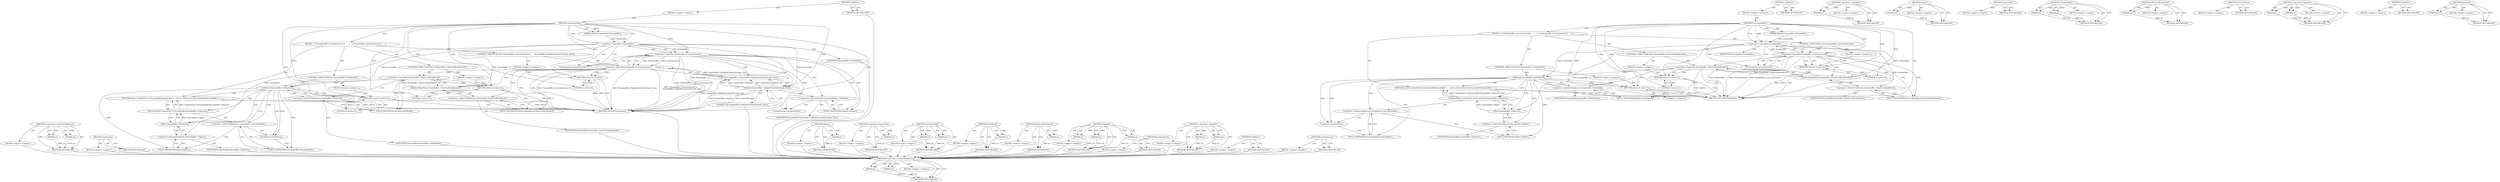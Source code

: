 digraph "ContextGroup" {
vulnerable_82 [label=<(METHOD,&lt;operator&gt;.indirectFieldAccess)>];
vulnerable_83 [label=<(PARAM,p1)>];
vulnerable_84 [label=<(PARAM,p2)>];
vulnerable_85 [label=<(BLOCK,&lt;empty&gt;,&lt;empty&gt;)>];
vulnerable_86 [label=<(METHOD_RETURN,ANY)>];
vulnerable_6 [label=<(METHOD,&lt;global&gt;)<SUB>1</SUB>>];
vulnerable_7 [label=<(BLOCK,&lt;empty&gt;,&lt;empty&gt;)<SUB>1</SUB>>];
vulnerable_8 [label=<(METHOD,isFramebuffer)<SUB>1</SUB>>];
vulnerable_9 [label=<(PARAM,WebGLFramebuffer* framebuffer)<SUB>2</SUB>>];
vulnerable_10 [label=<(BLOCK,{
  if (!framebuffer || isContextLost())
     r...,{
  if (!framebuffer || isContextLost())
     r...)<SUB>2</SUB>>];
vulnerable_11 [label=<(CONTROL_STRUCTURE,IF,if (!framebuffer || isContextLost()))<SUB>3</SUB>>];
vulnerable_12 [label=<(&lt;operator&gt;.logicalOr,!framebuffer || isContextLost())<SUB>3</SUB>>];
vulnerable_13 [label=<(&lt;operator&gt;.logicalNot,!framebuffer)<SUB>3</SUB>>];
vulnerable_14 [label=<(IDENTIFIER,framebuffer,!framebuffer)<SUB>3</SUB>>];
vulnerable_15 [label=<(isContextLost,isContextLost())<SUB>3</SUB>>];
vulnerable_16 [label=<(BLOCK,&lt;empty&gt;,&lt;empty&gt;)<SUB>4</SUB>>];
vulnerable_17 [label=<(RETURN,return 0;,return 0;)<SUB>4</SUB>>];
vulnerable_18 [label=<(LITERAL,0,return 0;)<SUB>4</SUB>>];
vulnerable_19 [label=<(CONTROL_STRUCTURE,IF,if (!framebuffer-&gt;HasEverBeenBound()))<SUB>6</SUB>>];
vulnerable_20 [label=<(&lt;operator&gt;.logicalNot,!framebuffer-&gt;HasEverBeenBound())<SUB>6</SUB>>];
vulnerable_21 [label=<(HasEverBeenBound,framebuffer-&gt;HasEverBeenBound())<SUB>6</SUB>>];
vulnerable_22 [label=<(&lt;operator&gt;.indirectFieldAccess,framebuffer-&gt;HasEverBeenBound)<SUB>6</SUB>>];
vulnerable_23 [label=<(IDENTIFIER,framebuffer,framebuffer-&gt;HasEverBeenBound())<SUB>6</SUB>>];
vulnerable_24 [label=<(FIELD_IDENTIFIER,HasEverBeenBound,HasEverBeenBound)<SUB>6</SUB>>];
vulnerable_25 [label=<(BLOCK,&lt;empty&gt;,&lt;empty&gt;)<SUB>7</SUB>>];
vulnerable_26 [label=<(RETURN,return 0;,return 0;)<SUB>7</SUB>>];
vulnerable_27 [label=<(LITERAL,0,return 0;)<SUB>7</SUB>>];
vulnerable_28 [label=<(CONTROL_STRUCTURE,IF,if (framebuffer-&gt;IsDeleted()))<SUB>8</SUB>>];
vulnerable_29 [label=<(IsDeleted,framebuffer-&gt;IsDeleted())<SUB>8</SUB>>];
vulnerable_30 [label=<(&lt;operator&gt;.indirectFieldAccess,framebuffer-&gt;IsDeleted)<SUB>8</SUB>>];
vulnerable_31 [label=<(IDENTIFIER,framebuffer,framebuffer-&gt;IsDeleted())<SUB>8</SUB>>];
vulnerable_32 [label=<(FIELD_IDENTIFIER,IsDeleted,IsDeleted)<SUB>8</SUB>>];
vulnerable_33 [label=<(BLOCK,&lt;empty&gt;,&lt;empty&gt;)<SUB>9</SUB>>];
vulnerable_34 [label=<(RETURN,return 0;,return 0;)<SUB>9</SUB>>];
vulnerable_35 [label=<(LITERAL,0,return 0;)<SUB>9</SUB>>];
vulnerable_36 [label=<(RETURN,return ContextGL()-&gt;IsFramebuffer(framebuffer-&gt;...,return ContextGL()-&gt;IsFramebuffer(framebuffer-&gt;...)<SUB>11</SUB>>];
vulnerable_37 [label=<(IsFramebuffer,ContextGL()-&gt;IsFramebuffer(framebuffer-&gt;Object()))<SUB>11</SUB>>];
vulnerable_38 [label=<(&lt;operator&gt;.indirectFieldAccess,ContextGL()-&gt;IsFramebuffer)<SUB>11</SUB>>];
vulnerable_39 [label=<(ContextGL,ContextGL())<SUB>11</SUB>>];
vulnerable_40 [label=<(FIELD_IDENTIFIER,IsFramebuffer,IsFramebuffer)<SUB>11</SUB>>];
vulnerable_41 [label=<(Object,framebuffer-&gt;Object())<SUB>11</SUB>>];
vulnerable_42 [label=<(&lt;operator&gt;.indirectFieldAccess,framebuffer-&gt;Object)<SUB>11</SUB>>];
vulnerable_43 [label=<(IDENTIFIER,framebuffer,framebuffer-&gt;Object())<SUB>11</SUB>>];
vulnerable_44 [label=<(FIELD_IDENTIFIER,Object,Object)<SUB>11</SUB>>];
vulnerable_45 [label=<(METHOD_RETURN,GLboolean)<SUB>1</SUB>>];
vulnerable_47 [label=<(METHOD_RETURN,ANY)<SUB>1</SUB>>];
vulnerable_71 [label=<(METHOD,&lt;operator&gt;.logicalNot)>];
vulnerable_72 [label=<(PARAM,p1)>];
vulnerable_73 [label=<(BLOCK,&lt;empty&gt;,&lt;empty&gt;)>];
vulnerable_74 [label=<(METHOD_RETURN,ANY)>];
vulnerable_99 [label=<(METHOD,Object)>];
vulnerable_100 [label=<(PARAM,p1)>];
vulnerable_101 [label=<(BLOCK,&lt;empty&gt;,&lt;empty&gt;)>];
vulnerable_102 [label=<(METHOD_RETURN,ANY)>];
vulnerable_96 [label=<(METHOD,ContextGL)>];
vulnerable_97 [label=<(BLOCK,&lt;empty&gt;,&lt;empty&gt;)>];
vulnerable_98 [label=<(METHOD_RETURN,ANY)>];
vulnerable_91 [label=<(METHOD,IsFramebuffer)>];
vulnerable_92 [label=<(PARAM,p1)>];
vulnerable_93 [label=<(PARAM,p2)>];
vulnerable_94 [label=<(BLOCK,&lt;empty&gt;,&lt;empty&gt;)>];
vulnerable_95 [label=<(METHOD_RETURN,ANY)>];
vulnerable_78 [label=<(METHOD,HasEverBeenBound)>];
vulnerable_79 [label=<(PARAM,p1)>];
vulnerable_80 [label=<(BLOCK,&lt;empty&gt;,&lt;empty&gt;)>];
vulnerable_81 [label=<(METHOD_RETURN,ANY)>];
vulnerable_75 [label=<(METHOD,isContextLost)>];
vulnerable_76 [label=<(BLOCK,&lt;empty&gt;,&lt;empty&gt;)>];
vulnerable_77 [label=<(METHOD_RETURN,ANY)>];
vulnerable_66 [label=<(METHOD,&lt;operator&gt;.logicalOr)>];
vulnerable_67 [label=<(PARAM,p1)>];
vulnerable_68 [label=<(PARAM,p2)>];
vulnerable_69 [label=<(BLOCK,&lt;empty&gt;,&lt;empty&gt;)>];
vulnerable_70 [label=<(METHOD_RETURN,ANY)>];
vulnerable_60 [label=<(METHOD,&lt;global&gt;)<SUB>1</SUB>>];
vulnerable_61 [label=<(BLOCK,&lt;empty&gt;,&lt;empty&gt;)>];
vulnerable_62 [label=<(METHOD_RETURN,ANY)>];
vulnerable_87 [label=<(METHOD,IsDeleted)>];
vulnerable_88 [label=<(PARAM,p1)>];
vulnerable_89 [label=<(BLOCK,&lt;empty&gt;,&lt;empty&gt;)>];
vulnerable_90 [label=<(METHOD_RETURN,ANY)>];
fixed_92 [label=<(METHOD,&lt;operator&gt;.indirectFieldAccess)>];
fixed_93 [label=<(PARAM,p1)>];
fixed_94 [label=<(PARAM,p2)>];
fixed_95 [label=<(BLOCK,&lt;empty&gt;,&lt;empty&gt;)>];
fixed_96 [label=<(METHOD_RETURN,ANY)>];
fixed_113 [label=<(METHOD,ContextGL)>];
fixed_114 [label=<(BLOCK,&lt;empty&gt;,&lt;empty&gt;)>];
fixed_115 [label=<(METHOD_RETURN,ANY)>];
fixed_6 [label=<(METHOD,&lt;global&gt;)<SUB>1</SUB>>];
fixed_7 [label=<(BLOCK,&lt;empty&gt;,&lt;empty&gt;)<SUB>1</SUB>>];
fixed_8 [label=<(METHOD,isFramebuffer)<SUB>1</SUB>>];
fixed_9 [label=<(PARAM,WebGLFramebuffer* framebuffer)<SUB>2</SUB>>];
fixed_10 [label=<(BLOCK,{
  if (!framebuffer || isContextLost() ||
    ...,{
  if (!framebuffer || isContextLost() ||
    ...)<SUB>2</SUB>>];
fixed_11 [label=<(CONTROL_STRUCTURE,IF,if (!framebuffer || isContextLost() ||
      !framebuffer-&gt;Validate(ContextGroup(), this)))<SUB>3</SUB>>];
fixed_12 [label=<(&lt;operator&gt;.logicalOr,!framebuffer || isContextLost() ||
      !frame...)<SUB>3</SUB>>];
fixed_13 [label=<(&lt;operator&gt;.logicalOr,!framebuffer || isContextLost())<SUB>3</SUB>>];
fixed_14 [label=<(&lt;operator&gt;.logicalNot,!framebuffer)<SUB>3</SUB>>];
fixed_15 [label=<(IDENTIFIER,framebuffer,!framebuffer)<SUB>3</SUB>>];
fixed_16 [label=<(isContextLost,isContextLost())<SUB>3</SUB>>];
fixed_17 [label=<(&lt;operator&gt;.logicalNot,!framebuffer-&gt;Validate(ContextGroup(), this))<SUB>4</SUB>>];
fixed_18 [label=<(Validate,framebuffer-&gt;Validate(ContextGroup(), this))<SUB>4</SUB>>];
fixed_19 [label=<(&lt;operator&gt;.indirectFieldAccess,framebuffer-&gt;Validate)<SUB>4</SUB>>];
fixed_20 [label=<(IDENTIFIER,framebuffer,framebuffer-&gt;Validate(ContextGroup(), this))<SUB>4</SUB>>];
fixed_21 [label=<(FIELD_IDENTIFIER,Validate,Validate)<SUB>4</SUB>>];
fixed_22 [label=<(ContextGroup,ContextGroup())<SUB>4</SUB>>];
fixed_23 [label=<(LITERAL,this,framebuffer-&gt;Validate(ContextGroup(), this))<SUB>4</SUB>>];
fixed_24 [label=<(BLOCK,&lt;empty&gt;,&lt;empty&gt;)<SUB>5</SUB>>];
fixed_25 [label=<(RETURN,return 0;,return 0;)<SUB>5</SUB>>];
fixed_26 [label=<(LITERAL,0,return 0;)<SUB>5</SUB>>];
fixed_27 [label=<(CONTROL_STRUCTURE,IF,if (!framebuffer-&gt;HasEverBeenBound()))<SUB>7</SUB>>];
fixed_28 [label=<(&lt;operator&gt;.logicalNot,!framebuffer-&gt;HasEverBeenBound())<SUB>7</SUB>>];
fixed_29 [label=<(HasEverBeenBound,framebuffer-&gt;HasEverBeenBound())<SUB>7</SUB>>];
fixed_30 [label=<(&lt;operator&gt;.indirectFieldAccess,framebuffer-&gt;HasEverBeenBound)<SUB>7</SUB>>];
fixed_31 [label=<(IDENTIFIER,framebuffer,framebuffer-&gt;HasEverBeenBound())<SUB>7</SUB>>];
fixed_32 [label=<(FIELD_IDENTIFIER,HasEverBeenBound,HasEverBeenBound)<SUB>7</SUB>>];
fixed_33 [label=<(BLOCK,&lt;empty&gt;,&lt;empty&gt;)<SUB>8</SUB>>];
fixed_34 [label=<(RETURN,return 0;,return 0;)<SUB>8</SUB>>];
fixed_35 [label=<(LITERAL,0,return 0;)<SUB>8</SUB>>];
fixed_36 [label=<(CONTROL_STRUCTURE,IF,if (framebuffer-&gt;IsDeleted()))<SUB>9</SUB>>];
fixed_37 [label=<(IsDeleted,framebuffer-&gt;IsDeleted())<SUB>9</SUB>>];
fixed_38 [label=<(&lt;operator&gt;.indirectFieldAccess,framebuffer-&gt;IsDeleted)<SUB>9</SUB>>];
fixed_39 [label=<(IDENTIFIER,framebuffer,framebuffer-&gt;IsDeleted())<SUB>9</SUB>>];
fixed_40 [label=<(FIELD_IDENTIFIER,IsDeleted,IsDeleted)<SUB>9</SUB>>];
fixed_41 [label=<(BLOCK,&lt;empty&gt;,&lt;empty&gt;)<SUB>10</SUB>>];
fixed_42 [label=<(RETURN,return 0;,return 0;)<SUB>10</SUB>>];
fixed_43 [label=<(LITERAL,0,return 0;)<SUB>10</SUB>>];
fixed_44 [label=<(RETURN,return ContextGL()-&gt;IsFramebuffer(framebuffer-&gt;...,return ContextGL()-&gt;IsFramebuffer(framebuffer-&gt;...)<SUB>12</SUB>>];
fixed_45 [label=<(IsFramebuffer,ContextGL()-&gt;IsFramebuffer(framebuffer-&gt;Object()))<SUB>12</SUB>>];
fixed_46 [label=<(&lt;operator&gt;.indirectFieldAccess,ContextGL()-&gt;IsFramebuffer)<SUB>12</SUB>>];
fixed_47 [label=<(ContextGL,ContextGL())<SUB>12</SUB>>];
fixed_48 [label=<(FIELD_IDENTIFIER,IsFramebuffer,IsFramebuffer)<SUB>12</SUB>>];
fixed_49 [label=<(Object,framebuffer-&gt;Object())<SUB>12</SUB>>];
fixed_50 [label=<(&lt;operator&gt;.indirectFieldAccess,framebuffer-&gt;Object)<SUB>12</SUB>>];
fixed_51 [label=<(IDENTIFIER,framebuffer,framebuffer-&gt;Object())<SUB>12</SUB>>];
fixed_52 [label=<(FIELD_IDENTIFIER,Object,Object)<SUB>12</SUB>>];
fixed_53 [label=<(METHOD_RETURN,GLboolean)<SUB>1</SUB>>];
fixed_55 [label=<(METHOD_RETURN,ANY)<SUB>1</SUB>>];
fixed_116 [label=<(METHOD,Object)>];
fixed_117 [label=<(PARAM,p1)>];
fixed_118 [label=<(BLOCK,&lt;empty&gt;,&lt;empty&gt;)>];
fixed_119 [label=<(METHOD_RETURN,ANY)>];
fixed_79 [label=<(METHOD,&lt;operator&gt;.logicalNot)>];
fixed_80 [label=<(PARAM,p1)>];
fixed_81 [label=<(BLOCK,&lt;empty&gt;,&lt;empty&gt;)>];
fixed_82 [label=<(METHOD_RETURN,ANY)>];
fixed_108 [label=<(METHOD,IsFramebuffer)>];
fixed_109 [label=<(PARAM,p1)>];
fixed_110 [label=<(PARAM,p2)>];
fixed_111 [label=<(BLOCK,&lt;empty&gt;,&lt;empty&gt;)>];
fixed_112 [label=<(METHOD_RETURN,ANY)>];
fixed_104 [label=<(METHOD,IsDeleted)>];
fixed_105 [label=<(PARAM,p1)>];
fixed_106 [label=<(BLOCK,&lt;empty&gt;,&lt;empty&gt;)>];
fixed_107 [label=<(METHOD_RETURN,ANY)>];
fixed_100 [label=<(METHOD,HasEverBeenBound)>];
fixed_101 [label=<(PARAM,p1)>];
fixed_102 [label=<(BLOCK,&lt;empty&gt;,&lt;empty&gt;)>];
fixed_103 [label=<(METHOD_RETURN,ANY)>];
fixed_86 [label=<(METHOD,Validate)>];
fixed_87 [label=<(PARAM,p1)>];
fixed_88 [label=<(PARAM,p2)>];
fixed_89 [label=<(PARAM,p3)>];
fixed_90 [label=<(BLOCK,&lt;empty&gt;,&lt;empty&gt;)>];
fixed_91 [label=<(METHOD_RETURN,ANY)>];
fixed_83 [label=<(METHOD,isContextLost)>];
fixed_84 [label=<(BLOCK,&lt;empty&gt;,&lt;empty&gt;)>];
fixed_85 [label=<(METHOD_RETURN,ANY)>];
fixed_74 [label=<(METHOD,&lt;operator&gt;.logicalOr)>];
fixed_75 [label=<(PARAM,p1)>];
fixed_76 [label=<(PARAM,p2)>];
fixed_77 [label=<(BLOCK,&lt;empty&gt;,&lt;empty&gt;)>];
fixed_78 [label=<(METHOD_RETURN,ANY)>];
fixed_68 [label=<(METHOD,&lt;global&gt;)<SUB>1</SUB>>];
fixed_69 [label=<(BLOCK,&lt;empty&gt;,&lt;empty&gt;)>];
fixed_70 [label=<(METHOD_RETURN,ANY)>];
fixed_97 [label=<(METHOD,ContextGroup)>];
fixed_98 [label=<(BLOCK,&lt;empty&gt;,&lt;empty&gt;)>];
fixed_99 [label=<(METHOD_RETURN,ANY)>];
vulnerable_82 -> vulnerable_83  [key=0, label="AST: "];
vulnerable_82 -> vulnerable_83  [key=1, label="DDG: "];
vulnerable_82 -> vulnerable_85  [key=0, label="AST: "];
vulnerable_82 -> vulnerable_84  [key=0, label="AST: "];
vulnerable_82 -> vulnerable_84  [key=1, label="DDG: "];
vulnerable_82 -> vulnerable_86  [key=0, label="AST: "];
vulnerable_82 -> vulnerable_86  [key=1, label="CFG: "];
vulnerable_83 -> vulnerable_86  [key=0, label="DDG: p1"];
vulnerable_84 -> vulnerable_86  [key=0, label="DDG: p2"];
vulnerable_6 -> vulnerable_7  [key=0, label="AST: "];
vulnerable_6 -> vulnerable_47  [key=0, label="AST: "];
vulnerable_6 -> vulnerable_47  [key=1, label="CFG: "];
vulnerable_7 -> vulnerable_8  [key=0, label="AST: "];
vulnerable_8 -> vulnerable_9  [key=0, label="AST: "];
vulnerable_8 -> vulnerable_9  [key=1, label="DDG: "];
vulnerable_8 -> vulnerable_10  [key=0, label="AST: "];
vulnerable_8 -> vulnerable_45  [key=0, label="AST: "];
vulnerable_8 -> vulnerable_13  [key=0, label="CFG: "];
vulnerable_8 -> vulnerable_13  [key=1, label="DDG: "];
vulnerable_8 -> vulnerable_12  [key=0, label="DDG: "];
vulnerable_8 -> vulnerable_17  [key=0, label="DDG: "];
vulnerable_8 -> vulnerable_26  [key=0, label="DDG: "];
vulnerable_8 -> vulnerable_34  [key=0, label="DDG: "];
vulnerable_8 -> vulnerable_18  [key=0, label="DDG: "];
vulnerable_8 -> vulnerable_27  [key=0, label="DDG: "];
vulnerable_8 -> vulnerable_35  [key=0, label="DDG: "];
vulnerable_9 -> vulnerable_13  [key=0, label="DDG: framebuffer"];
vulnerable_10 -> vulnerable_11  [key=0, label="AST: "];
vulnerable_10 -> vulnerable_19  [key=0, label="AST: "];
vulnerable_10 -> vulnerable_28  [key=0, label="AST: "];
vulnerable_10 -> vulnerable_36  [key=0, label="AST: "];
vulnerable_11 -> vulnerable_12  [key=0, label="AST: "];
vulnerable_11 -> vulnerable_16  [key=0, label="AST: "];
vulnerable_12 -> vulnerable_13  [key=0, label="AST: "];
vulnerable_12 -> vulnerable_15  [key=0, label="AST: "];
vulnerable_12 -> vulnerable_17  [key=0, label="CFG: "];
vulnerable_12 -> vulnerable_17  [key=1, label="CDG: "];
vulnerable_12 -> vulnerable_24  [key=0, label="CFG: "];
vulnerable_12 -> vulnerable_24  [key=1, label="CDG: "];
vulnerable_12 -> vulnerable_45  [key=0, label="DDG: !framebuffer"];
vulnerable_12 -> vulnerable_45  [key=1, label="DDG: isContextLost()"];
vulnerable_12 -> vulnerable_45  [key=2, label="DDG: !framebuffer || isContextLost()"];
vulnerable_12 -> vulnerable_21  [key=0, label="CDG: "];
vulnerable_12 -> vulnerable_20  [key=0, label="CDG: "];
vulnerable_12 -> vulnerable_22  [key=0, label="CDG: "];
vulnerable_13 -> vulnerable_14  [key=0, label="AST: "];
vulnerable_13 -> vulnerable_15  [key=0, label="CFG: "];
vulnerable_13 -> vulnerable_15  [key=1, label="CDG: "];
vulnerable_13 -> vulnerable_12  [key=0, label="CFG: "];
vulnerable_13 -> vulnerable_12  [key=1, label="DDG: framebuffer"];
vulnerable_13 -> vulnerable_45  [key=0, label="DDG: framebuffer"];
vulnerable_13 -> vulnerable_29  [key=0, label="DDG: framebuffer"];
vulnerable_13 -> vulnerable_21  [key=0, label="DDG: framebuffer"];
vulnerable_13 -> vulnerable_41  [key=0, label="DDG: framebuffer"];
vulnerable_15 -> vulnerable_12  [key=0, label="CFG: "];
vulnerable_16 -> vulnerable_17  [key=0, label="AST: "];
vulnerable_17 -> vulnerable_18  [key=0, label="AST: "];
vulnerable_17 -> vulnerable_45  [key=0, label="CFG: "];
vulnerable_17 -> vulnerable_45  [key=1, label="DDG: &lt;RET&gt;"];
vulnerable_18 -> vulnerable_17  [key=0, label="DDG: 0"];
vulnerable_19 -> vulnerable_20  [key=0, label="AST: "];
vulnerable_19 -> vulnerable_25  [key=0, label="AST: "];
vulnerable_20 -> vulnerable_21  [key=0, label="AST: "];
vulnerable_20 -> vulnerable_26  [key=0, label="CFG: "];
vulnerable_20 -> vulnerable_26  [key=1, label="CDG: "];
vulnerable_20 -> vulnerable_32  [key=0, label="CFG: "];
vulnerable_20 -> vulnerable_32  [key=1, label="CDG: "];
vulnerable_20 -> vulnerable_30  [key=0, label="CDG: "];
vulnerable_20 -> vulnerable_29  [key=0, label="CDG: "];
vulnerable_21 -> vulnerable_22  [key=0, label="AST: "];
vulnerable_21 -> vulnerable_20  [key=0, label="CFG: "];
vulnerable_21 -> vulnerable_20  [key=1, label="DDG: framebuffer-&gt;HasEverBeenBound"];
vulnerable_22 -> vulnerable_23  [key=0, label="AST: "];
vulnerable_22 -> vulnerable_24  [key=0, label="AST: "];
vulnerable_22 -> vulnerable_21  [key=0, label="CFG: "];
vulnerable_24 -> vulnerable_22  [key=0, label="CFG: "];
vulnerable_25 -> vulnerable_26  [key=0, label="AST: "];
vulnerable_26 -> vulnerable_27  [key=0, label="AST: "];
vulnerable_26 -> vulnerable_45  [key=0, label="CFG: "];
vulnerable_26 -> vulnerable_45  [key=1, label="DDG: &lt;RET&gt;"];
vulnerable_27 -> vulnerable_26  [key=0, label="DDG: 0"];
vulnerable_28 -> vulnerable_29  [key=0, label="AST: "];
vulnerable_28 -> vulnerable_33  [key=0, label="AST: "];
vulnerable_29 -> vulnerable_30  [key=0, label="AST: "];
vulnerable_29 -> vulnerable_39  [key=0, label="CFG: "];
vulnerable_29 -> vulnerable_39  [key=1, label="CDG: "];
vulnerable_29 -> vulnerable_34  [key=0, label="CFG: "];
vulnerable_29 -> vulnerable_34  [key=1, label="CDG: "];
vulnerable_29 -> vulnerable_42  [key=0, label="CDG: "];
vulnerable_29 -> vulnerable_36  [key=0, label="CDG: "];
vulnerable_29 -> vulnerable_37  [key=0, label="CDG: "];
vulnerable_29 -> vulnerable_38  [key=0, label="CDG: "];
vulnerable_29 -> vulnerable_41  [key=0, label="CDG: "];
vulnerable_29 -> vulnerable_40  [key=0, label="CDG: "];
vulnerable_29 -> vulnerable_44  [key=0, label="CDG: "];
vulnerable_30 -> vulnerable_31  [key=0, label="AST: "];
vulnerable_30 -> vulnerable_32  [key=0, label="AST: "];
vulnerable_30 -> vulnerable_29  [key=0, label="CFG: "];
vulnerable_32 -> vulnerable_30  [key=0, label="CFG: "];
vulnerable_33 -> vulnerable_34  [key=0, label="AST: "];
vulnerable_34 -> vulnerable_35  [key=0, label="AST: "];
vulnerable_34 -> vulnerable_45  [key=0, label="CFG: "];
vulnerable_34 -> vulnerable_45  [key=1, label="DDG: &lt;RET&gt;"];
vulnerable_35 -> vulnerable_34  [key=0, label="DDG: 0"];
vulnerable_36 -> vulnerable_37  [key=0, label="AST: "];
vulnerable_36 -> vulnerable_45  [key=0, label="CFG: "];
vulnerable_36 -> vulnerable_45  [key=1, label="DDG: &lt;RET&gt;"];
vulnerable_37 -> vulnerable_38  [key=0, label="AST: "];
vulnerable_37 -> vulnerable_41  [key=0, label="AST: "];
vulnerable_37 -> vulnerable_36  [key=0, label="CFG: "];
vulnerable_37 -> vulnerable_36  [key=1, label="DDG: ContextGL()-&gt;IsFramebuffer(framebuffer-&gt;Object())"];
vulnerable_38 -> vulnerable_39  [key=0, label="AST: "];
vulnerable_38 -> vulnerable_40  [key=0, label="AST: "];
vulnerable_38 -> vulnerable_44  [key=0, label="CFG: "];
vulnerable_39 -> vulnerable_40  [key=0, label="CFG: "];
vulnerable_40 -> vulnerable_38  [key=0, label="CFG: "];
vulnerable_41 -> vulnerable_42  [key=0, label="AST: "];
vulnerable_41 -> vulnerable_37  [key=0, label="CFG: "];
vulnerable_41 -> vulnerable_37  [key=1, label="DDG: framebuffer-&gt;Object"];
vulnerable_42 -> vulnerable_43  [key=0, label="AST: "];
vulnerable_42 -> vulnerable_44  [key=0, label="AST: "];
vulnerable_42 -> vulnerable_41  [key=0, label="CFG: "];
vulnerable_44 -> vulnerable_42  [key=0, label="CFG: "];
vulnerable_71 -> vulnerable_72  [key=0, label="AST: "];
vulnerable_71 -> vulnerable_72  [key=1, label="DDG: "];
vulnerable_71 -> vulnerable_73  [key=0, label="AST: "];
vulnerable_71 -> vulnerable_74  [key=0, label="AST: "];
vulnerable_71 -> vulnerable_74  [key=1, label="CFG: "];
vulnerable_72 -> vulnerable_74  [key=0, label="DDG: p1"];
vulnerable_99 -> vulnerable_100  [key=0, label="AST: "];
vulnerable_99 -> vulnerable_100  [key=1, label="DDG: "];
vulnerable_99 -> vulnerable_101  [key=0, label="AST: "];
vulnerable_99 -> vulnerable_102  [key=0, label="AST: "];
vulnerable_99 -> vulnerable_102  [key=1, label="CFG: "];
vulnerable_100 -> vulnerable_102  [key=0, label="DDG: p1"];
vulnerable_96 -> vulnerable_97  [key=0, label="AST: "];
vulnerable_96 -> vulnerable_98  [key=0, label="AST: "];
vulnerable_96 -> vulnerable_98  [key=1, label="CFG: "];
vulnerable_91 -> vulnerable_92  [key=0, label="AST: "];
vulnerable_91 -> vulnerable_92  [key=1, label="DDG: "];
vulnerable_91 -> vulnerable_94  [key=0, label="AST: "];
vulnerable_91 -> vulnerable_93  [key=0, label="AST: "];
vulnerable_91 -> vulnerable_93  [key=1, label="DDG: "];
vulnerable_91 -> vulnerable_95  [key=0, label="AST: "];
vulnerable_91 -> vulnerable_95  [key=1, label="CFG: "];
vulnerable_92 -> vulnerable_95  [key=0, label="DDG: p1"];
vulnerable_93 -> vulnerable_95  [key=0, label="DDG: p2"];
vulnerable_78 -> vulnerable_79  [key=0, label="AST: "];
vulnerable_78 -> vulnerable_79  [key=1, label="DDG: "];
vulnerable_78 -> vulnerable_80  [key=0, label="AST: "];
vulnerable_78 -> vulnerable_81  [key=0, label="AST: "];
vulnerable_78 -> vulnerable_81  [key=1, label="CFG: "];
vulnerable_79 -> vulnerable_81  [key=0, label="DDG: p1"];
vulnerable_75 -> vulnerable_76  [key=0, label="AST: "];
vulnerable_75 -> vulnerable_77  [key=0, label="AST: "];
vulnerable_75 -> vulnerable_77  [key=1, label="CFG: "];
vulnerable_66 -> vulnerable_67  [key=0, label="AST: "];
vulnerable_66 -> vulnerable_67  [key=1, label="DDG: "];
vulnerable_66 -> vulnerable_69  [key=0, label="AST: "];
vulnerable_66 -> vulnerable_68  [key=0, label="AST: "];
vulnerable_66 -> vulnerable_68  [key=1, label="DDG: "];
vulnerable_66 -> vulnerable_70  [key=0, label="AST: "];
vulnerable_66 -> vulnerable_70  [key=1, label="CFG: "];
vulnerable_67 -> vulnerable_70  [key=0, label="DDG: p1"];
vulnerable_68 -> vulnerable_70  [key=0, label="DDG: p2"];
vulnerable_60 -> vulnerable_61  [key=0, label="AST: "];
vulnerable_60 -> vulnerable_62  [key=0, label="AST: "];
vulnerable_60 -> vulnerable_62  [key=1, label="CFG: "];
vulnerable_87 -> vulnerable_88  [key=0, label="AST: "];
vulnerable_87 -> vulnerable_88  [key=1, label="DDG: "];
vulnerable_87 -> vulnerable_89  [key=0, label="AST: "];
vulnerable_87 -> vulnerable_90  [key=0, label="AST: "];
vulnerable_87 -> vulnerable_90  [key=1, label="CFG: "];
vulnerable_88 -> vulnerable_90  [key=0, label="DDG: p1"];
fixed_92 -> fixed_93  [key=0, label="AST: "];
fixed_92 -> fixed_93  [key=1, label="DDG: "];
fixed_92 -> fixed_95  [key=0, label="AST: "];
fixed_92 -> fixed_94  [key=0, label="AST: "];
fixed_92 -> fixed_94  [key=1, label="DDG: "];
fixed_92 -> fixed_96  [key=0, label="AST: "];
fixed_92 -> fixed_96  [key=1, label="CFG: "];
fixed_93 -> fixed_96  [key=0, label="DDG: p1"];
fixed_94 -> fixed_96  [key=0, label="DDG: p2"];
fixed_95 -> vulnerable_82  [key=0];
fixed_96 -> vulnerable_82  [key=0];
fixed_113 -> fixed_114  [key=0, label="AST: "];
fixed_113 -> fixed_115  [key=0, label="AST: "];
fixed_113 -> fixed_115  [key=1, label="CFG: "];
fixed_114 -> vulnerable_82  [key=0];
fixed_115 -> vulnerable_82  [key=0];
fixed_6 -> fixed_7  [key=0, label="AST: "];
fixed_6 -> fixed_55  [key=0, label="AST: "];
fixed_6 -> fixed_55  [key=1, label="CFG: "];
fixed_7 -> fixed_8  [key=0, label="AST: "];
fixed_8 -> fixed_9  [key=0, label="AST: "];
fixed_8 -> fixed_9  [key=1, label="DDG: "];
fixed_8 -> fixed_10  [key=0, label="AST: "];
fixed_8 -> fixed_53  [key=0, label="AST: "];
fixed_8 -> fixed_14  [key=0, label="CFG: "];
fixed_8 -> fixed_14  [key=1, label="DDG: "];
fixed_8 -> fixed_25  [key=0, label="DDG: "];
fixed_8 -> fixed_34  [key=0, label="DDG: "];
fixed_8 -> fixed_42  [key=0, label="DDG: "];
fixed_8 -> fixed_13  [key=0, label="DDG: "];
fixed_8 -> fixed_26  [key=0, label="DDG: "];
fixed_8 -> fixed_35  [key=0, label="DDG: "];
fixed_8 -> fixed_43  [key=0, label="DDG: "];
fixed_8 -> fixed_18  [key=0, label="DDG: "];
fixed_9 -> fixed_14  [key=0, label="DDG: framebuffer"];
fixed_10 -> fixed_11  [key=0, label="AST: "];
fixed_10 -> fixed_27  [key=0, label="AST: "];
fixed_10 -> fixed_36  [key=0, label="AST: "];
fixed_10 -> fixed_44  [key=0, label="AST: "];
fixed_11 -> fixed_12  [key=0, label="AST: "];
fixed_11 -> fixed_24  [key=0, label="AST: "];
fixed_12 -> fixed_13  [key=0, label="AST: "];
fixed_12 -> fixed_17  [key=0, label="AST: "];
fixed_12 -> fixed_25  [key=0, label="CFG: "];
fixed_12 -> fixed_25  [key=1, label="CDG: "];
fixed_12 -> fixed_32  [key=0, label="CFG: "];
fixed_12 -> fixed_32  [key=1, label="CDG: "];
fixed_12 -> fixed_53  [key=0, label="DDG: !framebuffer || isContextLost()"];
fixed_12 -> fixed_53  [key=1, label="DDG: !framebuffer-&gt;Validate(ContextGroup(), this)"];
fixed_12 -> fixed_53  [key=2, label="DDG: !framebuffer || isContextLost() ||
      !framebuffer-&gt;Validate(ContextGroup(), this)"];
fixed_12 -> fixed_30  [key=0, label="CDG: "];
fixed_12 -> fixed_28  [key=0, label="CDG: "];
fixed_12 -> fixed_29  [key=0, label="CDG: "];
fixed_13 -> fixed_14  [key=0, label="AST: "];
fixed_13 -> fixed_16  [key=0, label="AST: "];
fixed_13 -> fixed_12  [key=0, label="CFG: "];
fixed_13 -> fixed_12  [key=1, label="DDG: !framebuffer"];
fixed_13 -> fixed_12  [key=2, label="DDG: isContextLost()"];
fixed_13 -> fixed_21  [key=0, label="CFG: "];
fixed_13 -> fixed_21  [key=1, label="CDG: "];
fixed_13 -> fixed_53  [key=0, label="DDG: !framebuffer"];
fixed_13 -> fixed_53  [key=1, label="DDG: isContextLost()"];
fixed_13 -> fixed_17  [key=0, label="CDG: "];
fixed_13 -> fixed_19  [key=0, label="CDG: "];
fixed_13 -> fixed_22  [key=0, label="CDG: "];
fixed_13 -> fixed_18  [key=0, label="CDG: "];
fixed_14 -> fixed_15  [key=0, label="AST: "];
fixed_14 -> fixed_16  [key=0, label="CFG: "];
fixed_14 -> fixed_16  [key=1, label="CDG: "];
fixed_14 -> fixed_13  [key=0, label="CFG: "];
fixed_14 -> fixed_13  [key=1, label="DDG: framebuffer"];
fixed_14 -> fixed_53  [key=0, label="DDG: framebuffer"];
fixed_14 -> fixed_37  [key=0, label="DDG: framebuffer"];
fixed_14 -> fixed_29  [key=0, label="DDG: framebuffer"];
fixed_14 -> fixed_49  [key=0, label="DDG: framebuffer"];
fixed_14 -> fixed_18  [key=0, label="DDG: framebuffer"];
fixed_15 -> vulnerable_82  [key=0];
fixed_16 -> fixed_13  [key=0, label="CFG: "];
fixed_17 -> fixed_18  [key=0, label="AST: "];
fixed_17 -> fixed_12  [key=0, label="CFG: "];
fixed_17 -> fixed_12  [key=1, label="DDG: framebuffer-&gt;Validate(ContextGroup(), this)"];
fixed_17 -> fixed_53  [key=0, label="DDG: framebuffer-&gt;Validate(ContextGroup(), this)"];
fixed_18 -> fixed_19  [key=0, label="AST: "];
fixed_18 -> fixed_22  [key=0, label="AST: "];
fixed_18 -> fixed_23  [key=0, label="AST: "];
fixed_18 -> fixed_17  [key=0, label="CFG: "];
fixed_18 -> fixed_17  [key=1, label="DDG: framebuffer-&gt;Validate"];
fixed_18 -> fixed_17  [key=2, label="DDG: ContextGroup()"];
fixed_18 -> fixed_17  [key=3, label="DDG: this"];
fixed_18 -> fixed_53  [key=0, label="DDG: framebuffer-&gt;Validate"];
fixed_18 -> fixed_53  [key=1, label="DDG: ContextGroup()"];
fixed_19 -> fixed_20  [key=0, label="AST: "];
fixed_19 -> fixed_21  [key=0, label="AST: "];
fixed_19 -> fixed_22  [key=0, label="CFG: "];
fixed_20 -> vulnerable_82  [key=0];
fixed_21 -> fixed_19  [key=0, label="CFG: "];
fixed_22 -> fixed_18  [key=0, label="CFG: "];
fixed_23 -> vulnerable_82  [key=0];
fixed_24 -> fixed_25  [key=0, label="AST: "];
fixed_25 -> fixed_26  [key=0, label="AST: "];
fixed_25 -> fixed_53  [key=0, label="CFG: "];
fixed_25 -> fixed_53  [key=1, label="DDG: &lt;RET&gt;"];
fixed_26 -> fixed_25  [key=0, label="DDG: 0"];
fixed_27 -> fixed_28  [key=0, label="AST: "];
fixed_27 -> fixed_33  [key=0, label="AST: "];
fixed_28 -> fixed_29  [key=0, label="AST: "];
fixed_28 -> fixed_34  [key=0, label="CFG: "];
fixed_28 -> fixed_34  [key=1, label="CDG: "];
fixed_28 -> fixed_40  [key=0, label="CFG: "];
fixed_28 -> fixed_40  [key=1, label="CDG: "];
fixed_28 -> fixed_37  [key=0, label="CDG: "];
fixed_28 -> fixed_38  [key=0, label="CDG: "];
fixed_29 -> fixed_30  [key=0, label="AST: "];
fixed_29 -> fixed_28  [key=0, label="CFG: "];
fixed_29 -> fixed_28  [key=1, label="DDG: framebuffer-&gt;HasEverBeenBound"];
fixed_30 -> fixed_31  [key=0, label="AST: "];
fixed_30 -> fixed_32  [key=0, label="AST: "];
fixed_30 -> fixed_29  [key=0, label="CFG: "];
fixed_31 -> vulnerable_82  [key=0];
fixed_32 -> fixed_30  [key=0, label="CFG: "];
fixed_33 -> fixed_34  [key=0, label="AST: "];
fixed_34 -> fixed_35  [key=0, label="AST: "];
fixed_34 -> fixed_53  [key=0, label="CFG: "];
fixed_34 -> fixed_53  [key=1, label="DDG: &lt;RET&gt;"];
fixed_35 -> fixed_34  [key=0, label="DDG: 0"];
fixed_36 -> fixed_37  [key=0, label="AST: "];
fixed_36 -> fixed_41  [key=0, label="AST: "];
fixed_37 -> fixed_38  [key=0, label="AST: "];
fixed_37 -> fixed_47  [key=0, label="CFG: "];
fixed_37 -> fixed_47  [key=1, label="CDG: "];
fixed_37 -> fixed_42  [key=0, label="CFG: "];
fixed_37 -> fixed_42  [key=1, label="CDG: "];
fixed_37 -> fixed_48  [key=0, label="CDG: "];
fixed_37 -> fixed_49  [key=0, label="CDG: "];
fixed_37 -> fixed_52  [key=0, label="CDG: "];
fixed_37 -> fixed_46  [key=0, label="CDG: "];
fixed_37 -> fixed_45  [key=0, label="CDG: "];
fixed_37 -> fixed_50  [key=0, label="CDG: "];
fixed_37 -> fixed_44  [key=0, label="CDG: "];
fixed_38 -> fixed_39  [key=0, label="AST: "];
fixed_38 -> fixed_40  [key=0, label="AST: "];
fixed_38 -> fixed_37  [key=0, label="CFG: "];
fixed_39 -> vulnerable_82  [key=0];
fixed_40 -> fixed_38  [key=0, label="CFG: "];
fixed_41 -> fixed_42  [key=0, label="AST: "];
fixed_42 -> fixed_43  [key=0, label="AST: "];
fixed_42 -> fixed_53  [key=0, label="CFG: "];
fixed_42 -> fixed_53  [key=1, label="DDG: &lt;RET&gt;"];
fixed_43 -> fixed_42  [key=0, label="DDG: 0"];
fixed_44 -> fixed_45  [key=0, label="AST: "];
fixed_44 -> fixed_53  [key=0, label="CFG: "];
fixed_44 -> fixed_53  [key=1, label="DDG: &lt;RET&gt;"];
fixed_45 -> fixed_46  [key=0, label="AST: "];
fixed_45 -> fixed_49  [key=0, label="AST: "];
fixed_45 -> fixed_44  [key=0, label="CFG: "];
fixed_45 -> fixed_44  [key=1, label="DDG: ContextGL()-&gt;IsFramebuffer(framebuffer-&gt;Object())"];
fixed_46 -> fixed_47  [key=0, label="AST: "];
fixed_46 -> fixed_48  [key=0, label="AST: "];
fixed_46 -> fixed_52  [key=0, label="CFG: "];
fixed_47 -> fixed_48  [key=0, label="CFG: "];
fixed_48 -> fixed_46  [key=0, label="CFG: "];
fixed_49 -> fixed_50  [key=0, label="AST: "];
fixed_49 -> fixed_45  [key=0, label="CFG: "];
fixed_49 -> fixed_45  [key=1, label="DDG: framebuffer-&gt;Object"];
fixed_50 -> fixed_51  [key=0, label="AST: "];
fixed_50 -> fixed_52  [key=0, label="AST: "];
fixed_50 -> fixed_49  [key=0, label="CFG: "];
fixed_51 -> vulnerable_82  [key=0];
fixed_52 -> fixed_50  [key=0, label="CFG: "];
fixed_53 -> vulnerable_82  [key=0];
fixed_55 -> vulnerable_82  [key=0];
fixed_116 -> fixed_117  [key=0, label="AST: "];
fixed_116 -> fixed_117  [key=1, label="DDG: "];
fixed_116 -> fixed_118  [key=0, label="AST: "];
fixed_116 -> fixed_119  [key=0, label="AST: "];
fixed_116 -> fixed_119  [key=1, label="CFG: "];
fixed_117 -> fixed_119  [key=0, label="DDG: p1"];
fixed_118 -> vulnerable_82  [key=0];
fixed_119 -> vulnerable_82  [key=0];
fixed_79 -> fixed_80  [key=0, label="AST: "];
fixed_79 -> fixed_80  [key=1, label="DDG: "];
fixed_79 -> fixed_81  [key=0, label="AST: "];
fixed_79 -> fixed_82  [key=0, label="AST: "];
fixed_79 -> fixed_82  [key=1, label="CFG: "];
fixed_80 -> fixed_82  [key=0, label="DDG: p1"];
fixed_81 -> vulnerable_82  [key=0];
fixed_82 -> vulnerable_82  [key=0];
fixed_108 -> fixed_109  [key=0, label="AST: "];
fixed_108 -> fixed_109  [key=1, label="DDG: "];
fixed_108 -> fixed_111  [key=0, label="AST: "];
fixed_108 -> fixed_110  [key=0, label="AST: "];
fixed_108 -> fixed_110  [key=1, label="DDG: "];
fixed_108 -> fixed_112  [key=0, label="AST: "];
fixed_108 -> fixed_112  [key=1, label="CFG: "];
fixed_109 -> fixed_112  [key=0, label="DDG: p1"];
fixed_110 -> fixed_112  [key=0, label="DDG: p2"];
fixed_111 -> vulnerable_82  [key=0];
fixed_112 -> vulnerable_82  [key=0];
fixed_104 -> fixed_105  [key=0, label="AST: "];
fixed_104 -> fixed_105  [key=1, label="DDG: "];
fixed_104 -> fixed_106  [key=0, label="AST: "];
fixed_104 -> fixed_107  [key=0, label="AST: "];
fixed_104 -> fixed_107  [key=1, label="CFG: "];
fixed_105 -> fixed_107  [key=0, label="DDG: p1"];
fixed_106 -> vulnerable_82  [key=0];
fixed_107 -> vulnerable_82  [key=0];
fixed_100 -> fixed_101  [key=0, label="AST: "];
fixed_100 -> fixed_101  [key=1, label="DDG: "];
fixed_100 -> fixed_102  [key=0, label="AST: "];
fixed_100 -> fixed_103  [key=0, label="AST: "];
fixed_100 -> fixed_103  [key=1, label="CFG: "];
fixed_101 -> fixed_103  [key=0, label="DDG: p1"];
fixed_102 -> vulnerable_82  [key=0];
fixed_103 -> vulnerable_82  [key=0];
fixed_86 -> fixed_87  [key=0, label="AST: "];
fixed_86 -> fixed_87  [key=1, label="DDG: "];
fixed_86 -> fixed_90  [key=0, label="AST: "];
fixed_86 -> fixed_88  [key=0, label="AST: "];
fixed_86 -> fixed_88  [key=1, label="DDG: "];
fixed_86 -> fixed_91  [key=0, label="AST: "];
fixed_86 -> fixed_91  [key=1, label="CFG: "];
fixed_86 -> fixed_89  [key=0, label="AST: "];
fixed_86 -> fixed_89  [key=1, label="DDG: "];
fixed_87 -> fixed_91  [key=0, label="DDG: p1"];
fixed_88 -> fixed_91  [key=0, label="DDG: p2"];
fixed_89 -> fixed_91  [key=0, label="DDG: p3"];
fixed_90 -> vulnerable_82  [key=0];
fixed_91 -> vulnerable_82  [key=0];
fixed_83 -> fixed_84  [key=0, label="AST: "];
fixed_83 -> fixed_85  [key=0, label="AST: "];
fixed_83 -> fixed_85  [key=1, label="CFG: "];
fixed_84 -> vulnerable_82  [key=0];
fixed_85 -> vulnerable_82  [key=0];
fixed_74 -> fixed_75  [key=0, label="AST: "];
fixed_74 -> fixed_75  [key=1, label="DDG: "];
fixed_74 -> fixed_77  [key=0, label="AST: "];
fixed_74 -> fixed_76  [key=0, label="AST: "];
fixed_74 -> fixed_76  [key=1, label="DDG: "];
fixed_74 -> fixed_78  [key=0, label="AST: "];
fixed_74 -> fixed_78  [key=1, label="CFG: "];
fixed_75 -> fixed_78  [key=0, label="DDG: p1"];
fixed_76 -> fixed_78  [key=0, label="DDG: p2"];
fixed_77 -> vulnerable_82  [key=0];
fixed_78 -> vulnerable_82  [key=0];
fixed_68 -> fixed_69  [key=0, label="AST: "];
fixed_68 -> fixed_70  [key=0, label="AST: "];
fixed_68 -> fixed_70  [key=1, label="CFG: "];
fixed_69 -> vulnerable_82  [key=0];
fixed_70 -> vulnerable_82  [key=0];
fixed_97 -> fixed_98  [key=0, label="AST: "];
fixed_97 -> fixed_99  [key=0, label="AST: "];
fixed_97 -> fixed_99  [key=1, label="CFG: "];
fixed_98 -> vulnerable_82  [key=0];
fixed_99 -> vulnerable_82  [key=0];
}
